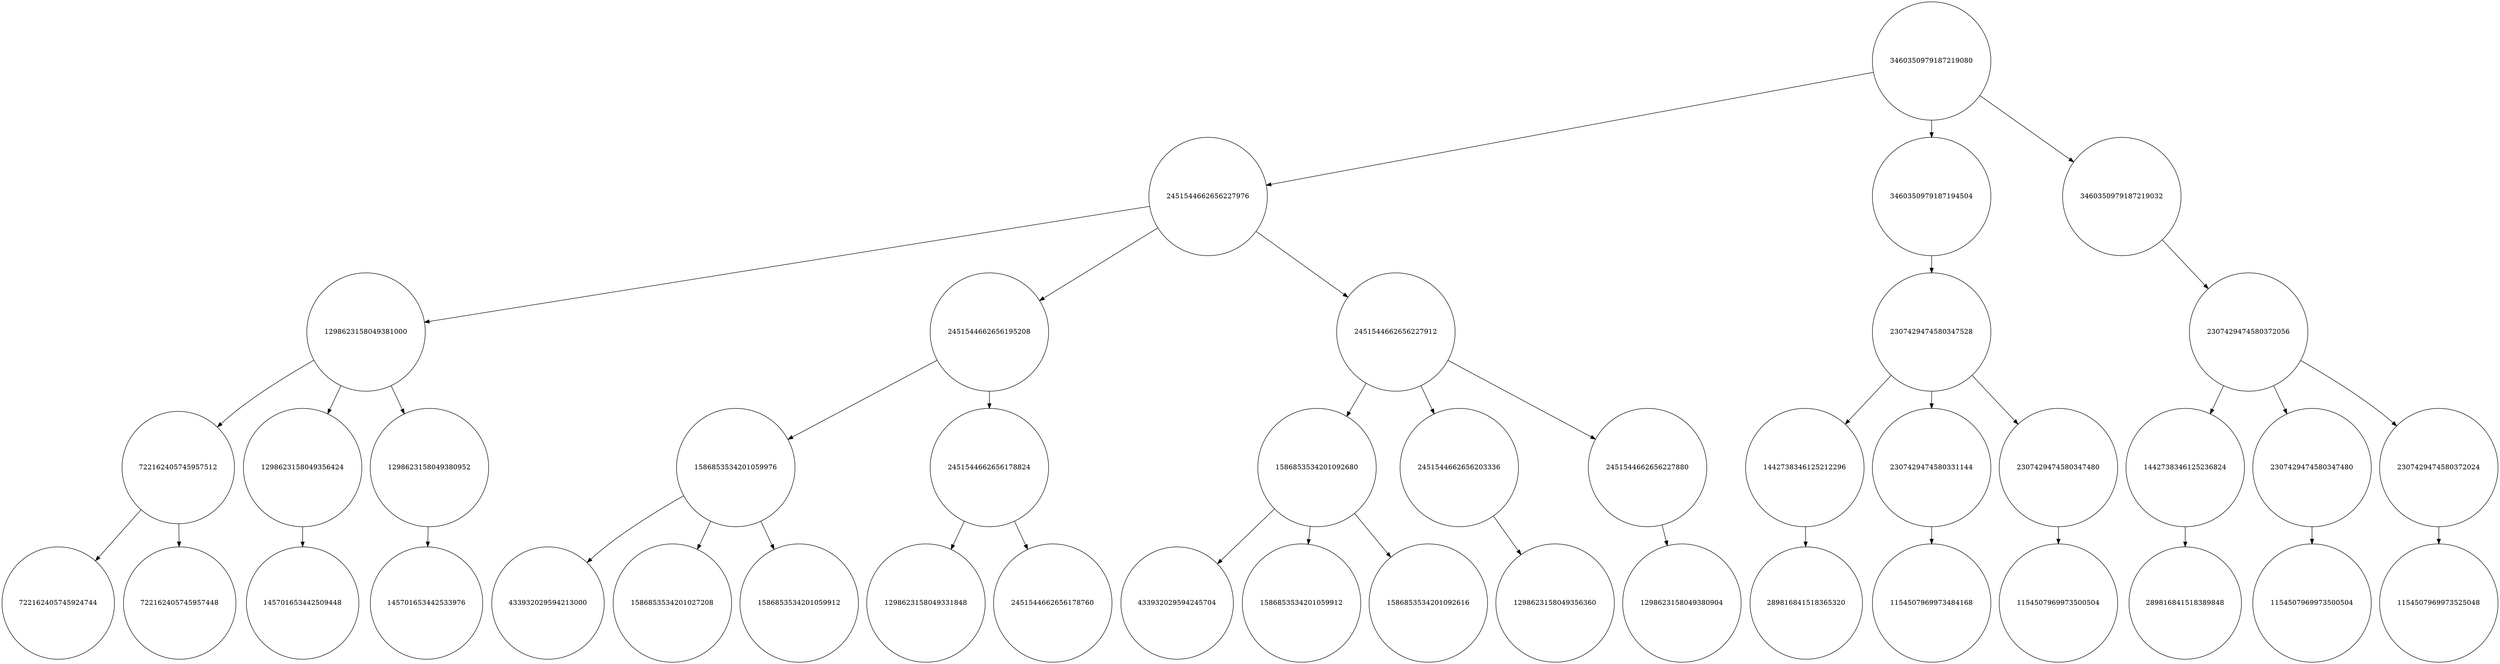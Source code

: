 digraph tree {
	"59584923-6915-11ed-9a49-3c7c3fba5d6f" [label="3460350979187219080", shape=circle]
	"59584924-6915-11ed-bb6b-3c7c3fba5d6f" [label="2451544662656227976", shape=circle]
	"59589743-6915-11ed-bfdd-3c7c3fba5d6f" [label="3460350979187194504", shape=circle]
	"5958974b-6915-11ed-b865-3c7c3fba5d6f" [label="3460350979187219032", shape=circle]
	"59584925-6915-11ed-a3b7-3c7c3fba5d6f" [label="1298623158049381000", shape=circle]
	"5958492d-6915-11ed-9e07-3c7c3fba5d6f" [label="2451544662656195208", shape=circle]
	"59587031-6915-11ed-89d8-3c7c3fba5d6f" [label="2451544662656227912", shape=circle]
	"59589744-6915-11ed-9c14-3c7c3fba5d6f" [label="2307429474580347528", shape=circle]
	"5958974c-6915-11ed-a370-3c7c3fba5d6f" [label="2307429474580372056", shape=circle]
	"59584926-6915-11ed-b829-3c7c3fba5d6f" [label="722162405745957512", shape=circle]
	"59584929-6915-11ed-9e00-3c7c3fba5d6f" [label="1298623158049356424", shape=circle]
	"5958492b-6915-11ed-be93-3c7c3fba5d6f" [label="1298623158049380952", shape=circle]
	"5958492e-6915-11ed-a43f-3c7c3fba5d6f" [label="1586853534201059976", shape=circle]
	"5958702e-6915-11ed-a59e-3c7c3fba5d6f" [label="2451544662656178824", shape=circle]
	"59587032-6915-11ed-acb6-3c7c3fba5d6f" [label="1586853534201092680", shape=circle]
	"59587036-6915-11ed-ba9e-3c7c3fba5d6f" [label="2451544662656203336", shape=circle]
	"59587038-6915-11ed-91ee-3c7c3fba5d6f" [label="2451544662656227880", shape=circle]
	"59589745-6915-11ed-9ae7-3c7c3fba5d6f" [label="1442738346125212296", shape=circle]
	"59589747-6915-11ed-bc2a-3c7c3fba5d6f" [label="2307429474580331144", shape=circle]
	"59589749-6915-11ed-8ac3-3c7c3fba5d6f" [label="2307429474580347480", shape=circle]
	"5958974d-6915-11ed-af2e-3c7c3fba5d6f" [label="1442738346125236824", shape=circle]
	"5958be4f-6915-11ed-a9f6-3c7c3fba5d6f" [label="2307429474580347480", shape=circle]
	"5958be51-6915-11ed-93fe-3c7c3fba5d6f" [label="2307429474580372024", shape=circle]
	"59584927-6915-11ed-9aa5-3c7c3fba5d6f" [label="722162405745924744", shape=circle]
	"59584928-6915-11ed-9f0d-3c7c3fba5d6f" [label="722162405745957448", shape=circle]
	"5958492a-6915-11ed-8ead-3c7c3fba5d6f" [label="145701653442509448", shape=circle]
	"5958492c-6915-11ed-92b5-3c7c3fba5d6f" [label="145701653442533976", shape=circle]
	"5958702b-6915-11ed-9c04-3c7c3fba5d6f" [label="433932029594213000", shape=circle]
	"5958702c-6915-11ed-bebb-3c7c3fba5d6f" [label="1586853534201027208", shape=circle]
	"5958702d-6915-11ed-bb1a-3c7c3fba5d6f" [label="1586853534201059912", shape=circle]
	"5958702f-6915-11ed-a0ed-3c7c3fba5d6f" [label="1298623158049331848", shape=circle]
	"59587030-6915-11ed-bfaa-3c7c3fba5d6f" [label="2451544662656178760", shape=circle]
	"59587033-6915-11ed-b580-3c7c3fba5d6f" [label="433932029594245704", shape=circle]
	"59587034-6915-11ed-ae84-3c7c3fba5d6f" [label="1586853534201059912", shape=circle]
	"59587035-6915-11ed-97ed-3c7c3fba5d6f" [label="1586853534201092616", shape=circle]
	"59587037-6915-11ed-a57b-3c7c3fba5d6f" [label="1298623158049356360", shape=circle]
	"59589742-6915-11ed-9b9c-3c7c3fba5d6f" [label="1298623158049380904", shape=circle]
	"59589746-6915-11ed-b902-3c7c3fba5d6f" [label="289816841518365320", shape=circle]
	"59589748-6915-11ed-8fa1-3c7c3fba5d6f" [label="1154507969973484168", shape=circle]
	"5958974a-6915-11ed-93fa-3c7c3fba5d6f" [label="1154507969973500504", shape=circle]
	"5958be4e-6915-11ed-bafa-3c7c3fba5d6f" [label="289816841518389848", shape=circle]
	"5958be50-6915-11ed-84c9-3c7c3fba5d6f" [label="1154507969973500504", shape=circle]
	"5958be52-6915-11ed-8957-3c7c3fba5d6f" [label="1154507969973525048", shape=circle]

	"59584923-6915-11ed-9a49-3c7c3fba5d6f" -> "59584924-6915-11ed-bb6b-3c7c3fba5d6f"
	"59584923-6915-11ed-9a49-3c7c3fba5d6f" -> "59589743-6915-11ed-bfdd-3c7c3fba5d6f"
	"59584923-6915-11ed-9a49-3c7c3fba5d6f" -> "5958974b-6915-11ed-b865-3c7c3fba5d6f"
	"59584924-6915-11ed-bb6b-3c7c3fba5d6f" -> "59584925-6915-11ed-a3b7-3c7c3fba5d6f"
	"59584924-6915-11ed-bb6b-3c7c3fba5d6f" -> "5958492d-6915-11ed-9e07-3c7c3fba5d6f"
	"59584924-6915-11ed-bb6b-3c7c3fba5d6f" -> "59587031-6915-11ed-89d8-3c7c3fba5d6f"
	"59589743-6915-11ed-bfdd-3c7c3fba5d6f" -> "59589744-6915-11ed-9c14-3c7c3fba5d6f"
	"5958974b-6915-11ed-b865-3c7c3fba5d6f" -> "5958974c-6915-11ed-a370-3c7c3fba5d6f"
	"59584925-6915-11ed-a3b7-3c7c3fba5d6f" -> "59584926-6915-11ed-b829-3c7c3fba5d6f"
	"59584925-6915-11ed-a3b7-3c7c3fba5d6f" -> "59584929-6915-11ed-9e00-3c7c3fba5d6f"
	"59584925-6915-11ed-a3b7-3c7c3fba5d6f" -> "5958492b-6915-11ed-be93-3c7c3fba5d6f"
	"5958492d-6915-11ed-9e07-3c7c3fba5d6f" -> "5958492e-6915-11ed-a43f-3c7c3fba5d6f"
	"5958492d-6915-11ed-9e07-3c7c3fba5d6f" -> "5958702e-6915-11ed-a59e-3c7c3fba5d6f"
	"59587031-6915-11ed-89d8-3c7c3fba5d6f" -> "59587032-6915-11ed-acb6-3c7c3fba5d6f"
	"59587031-6915-11ed-89d8-3c7c3fba5d6f" -> "59587036-6915-11ed-ba9e-3c7c3fba5d6f"
	"59587031-6915-11ed-89d8-3c7c3fba5d6f" -> "59587038-6915-11ed-91ee-3c7c3fba5d6f"
	"59589744-6915-11ed-9c14-3c7c3fba5d6f" -> "59589745-6915-11ed-9ae7-3c7c3fba5d6f"
	"59589744-6915-11ed-9c14-3c7c3fba5d6f" -> "59589747-6915-11ed-bc2a-3c7c3fba5d6f"
	"59589744-6915-11ed-9c14-3c7c3fba5d6f" -> "59589749-6915-11ed-8ac3-3c7c3fba5d6f"
	"5958974c-6915-11ed-a370-3c7c3fba5d6f" -> "5958974d-6915-11ed-af2e-3c7c3fba5d6f"
	"5958974c-6915-11ed-a370-3c7c3fba5d6f" -> "5958be4f-6915-11ed-a9f6-3c7c3fba5d6f"
	"5958974c-6915-11ed-a370-3c7c3fba5d6f" -> "5958be51-6915-11ed-93fe-3c7c3fba5d6f"
	"59584926-6915-11ed-b829-3c7c3fba5d6f" -> "59584927-6915-11ed-9aa5-3c7c3fba5d6f"
	"59584926-6915-11ed-b829-3c7c3fba5d6f" -> "59584928-6915-11ed-9f0d-3c7c3fba5d6f"
	"59584929-6915-11ed-9e00-3c7c3fba5d6f" -> "5958492a-6915-11ed-8ead-3c7c3fba5d6f"
	"5958492b-6915-11ed-be93-3c7c3fba5d6f" -> "5958492c-6915-11ed-92b5-3c7c3fba5d6f"
	"5958492e-6915-11ed-a43f-3c7c3fba5d6f" -> "5958702b-6915-11ed-9c04-3c7c3fba5d6f"
	"5958492e-6915-11ed-a43f-3c7c3fba5d6f" -> "5958702c-6915-11ed-bebb-3c7c3fba5d6f"
	"5958492e-6915-11ed-a43f-3c7c3fba5d6f" -> "5958702d-6915-11ed-bb1a-3c7c3fba5d6f"
	"5958702e-6915-11ed-a59e-3c7c3fba5d6f" -> "5958702f-6915-11ed-a0ed-3c7c3fba5d6f"
	"5958702e-6915-11ed-a59e-3c7c3fba5d6f" -> "59587030-6915-11ed-bfaa-3c7c3fba5d6f"
	"59587032-6915-11ed-acb6-3c7c3fba5d6f" -> "59587033-6915-11ed-b580-3c7c3fba5d6f"
	"59587032-6915-11ed-acb6-3c7c3fba5d6f" -> "59587034-6915-11ed-ae84-3c7c3fba5d6f"
	"59587032-6915-11ed-acb6-3c7c3fba5d6f" -> "59587035-6915-11ed-97ed-3c7c3fba5d6f"
	"59587036-6915-11ed-ba9e-3c7c3fba5d6f" -> "59587037-6915-11ed-a57b-3c7c3fba5d6f"
	"59587038-6915-11ed-91ee-3c7c3fba5d6f" -> "59589742-6915-11ed-9b9c-3c7c3fba5d6f"
	"59589745-6915-11ed-9ae7-3c7c3fba5d6f" -> "59589746-6915-11ed-b902-3c7c3fba5d6f"
	"59589747-6915-11ed-bc2a-3c7c3fba5d6f" -> "59589748-6915-11ed-8fa1-3c7c3fba5d6f"
	"59589749-6915-11ed-8ac3-3c7c3fba5d6f" -> "5958974a-6915-11ed-93fa-3c7c3fba5d6f"
	"5958974d-6915-11ed-af2e-3c7c3fba5d6f" -> "5958be4e-6915-11ed-bafa-3c7c3fba5d6f"
	"5958be4f-6915-11ed-a9f6-3c7c3fba5d6f" -> "5958be50-6915-11ed-84c9-3c7c3fba5d6f"
	"5958be51-6915-11ed-93fe-3c7c3fba5d6f" -> "5958be52-6915-11ed-8957-3c7c3fba5d6f"
}